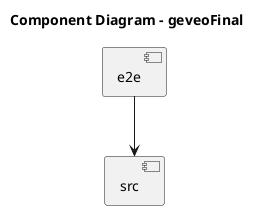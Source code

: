 @startuml
title Component Diagram - geveoFinal

component "e2e" as e2e
component "src" as src
e2e --> src

@enduml